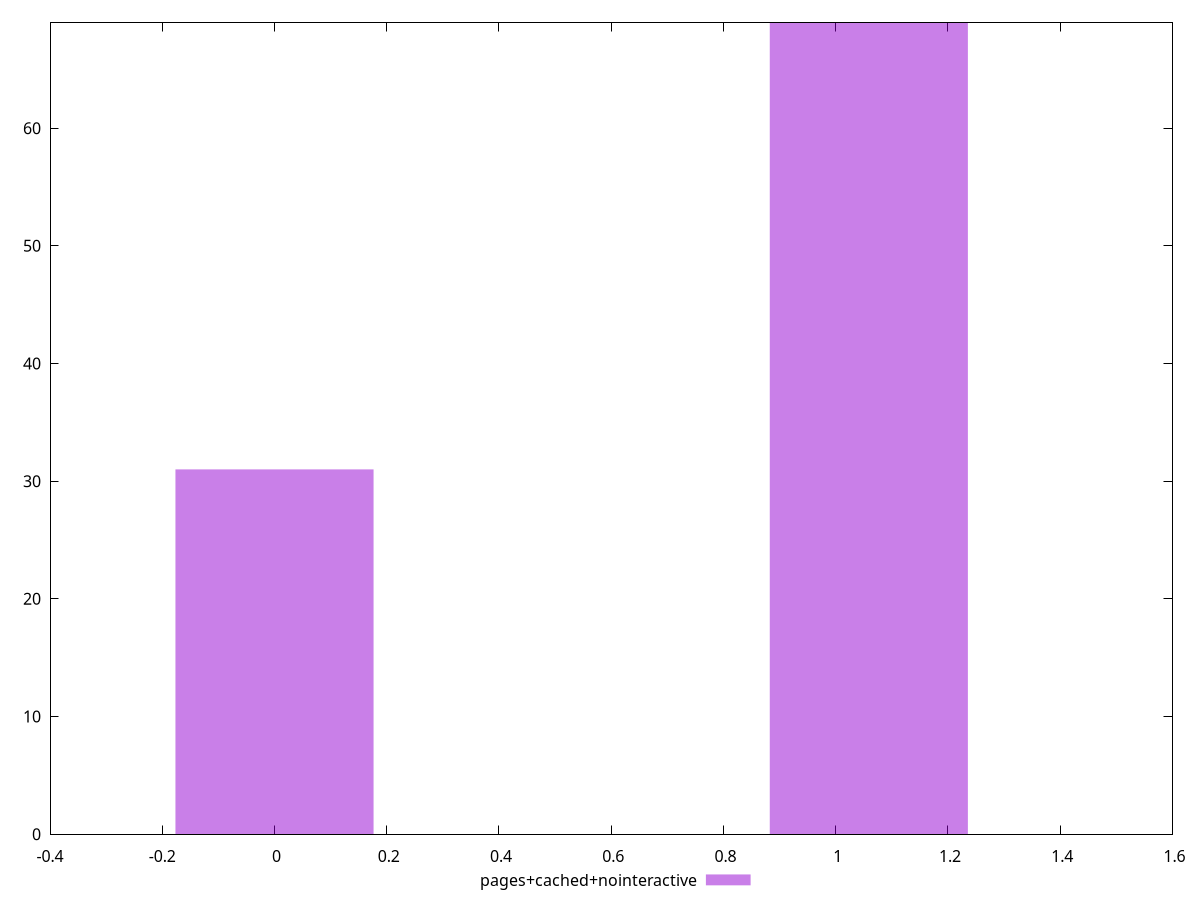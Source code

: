 $_pagesCachedNointeractive <<EOF
0 31
1.0589285642251802 69
EOF
set key outside below
set terminal pngcairo
set output "report_00004_2020-11-02T20-21-41.718Z/third-party-summary/pages+cached+nointeractive//hist.png"
set yrange [0:69]
set boxwidth 0.35297618807506004
set style fill transparent solid 0.5 noborder
plot $_pagesCachedNointeractive title "pages+cached+nointeractive" with boxes ,